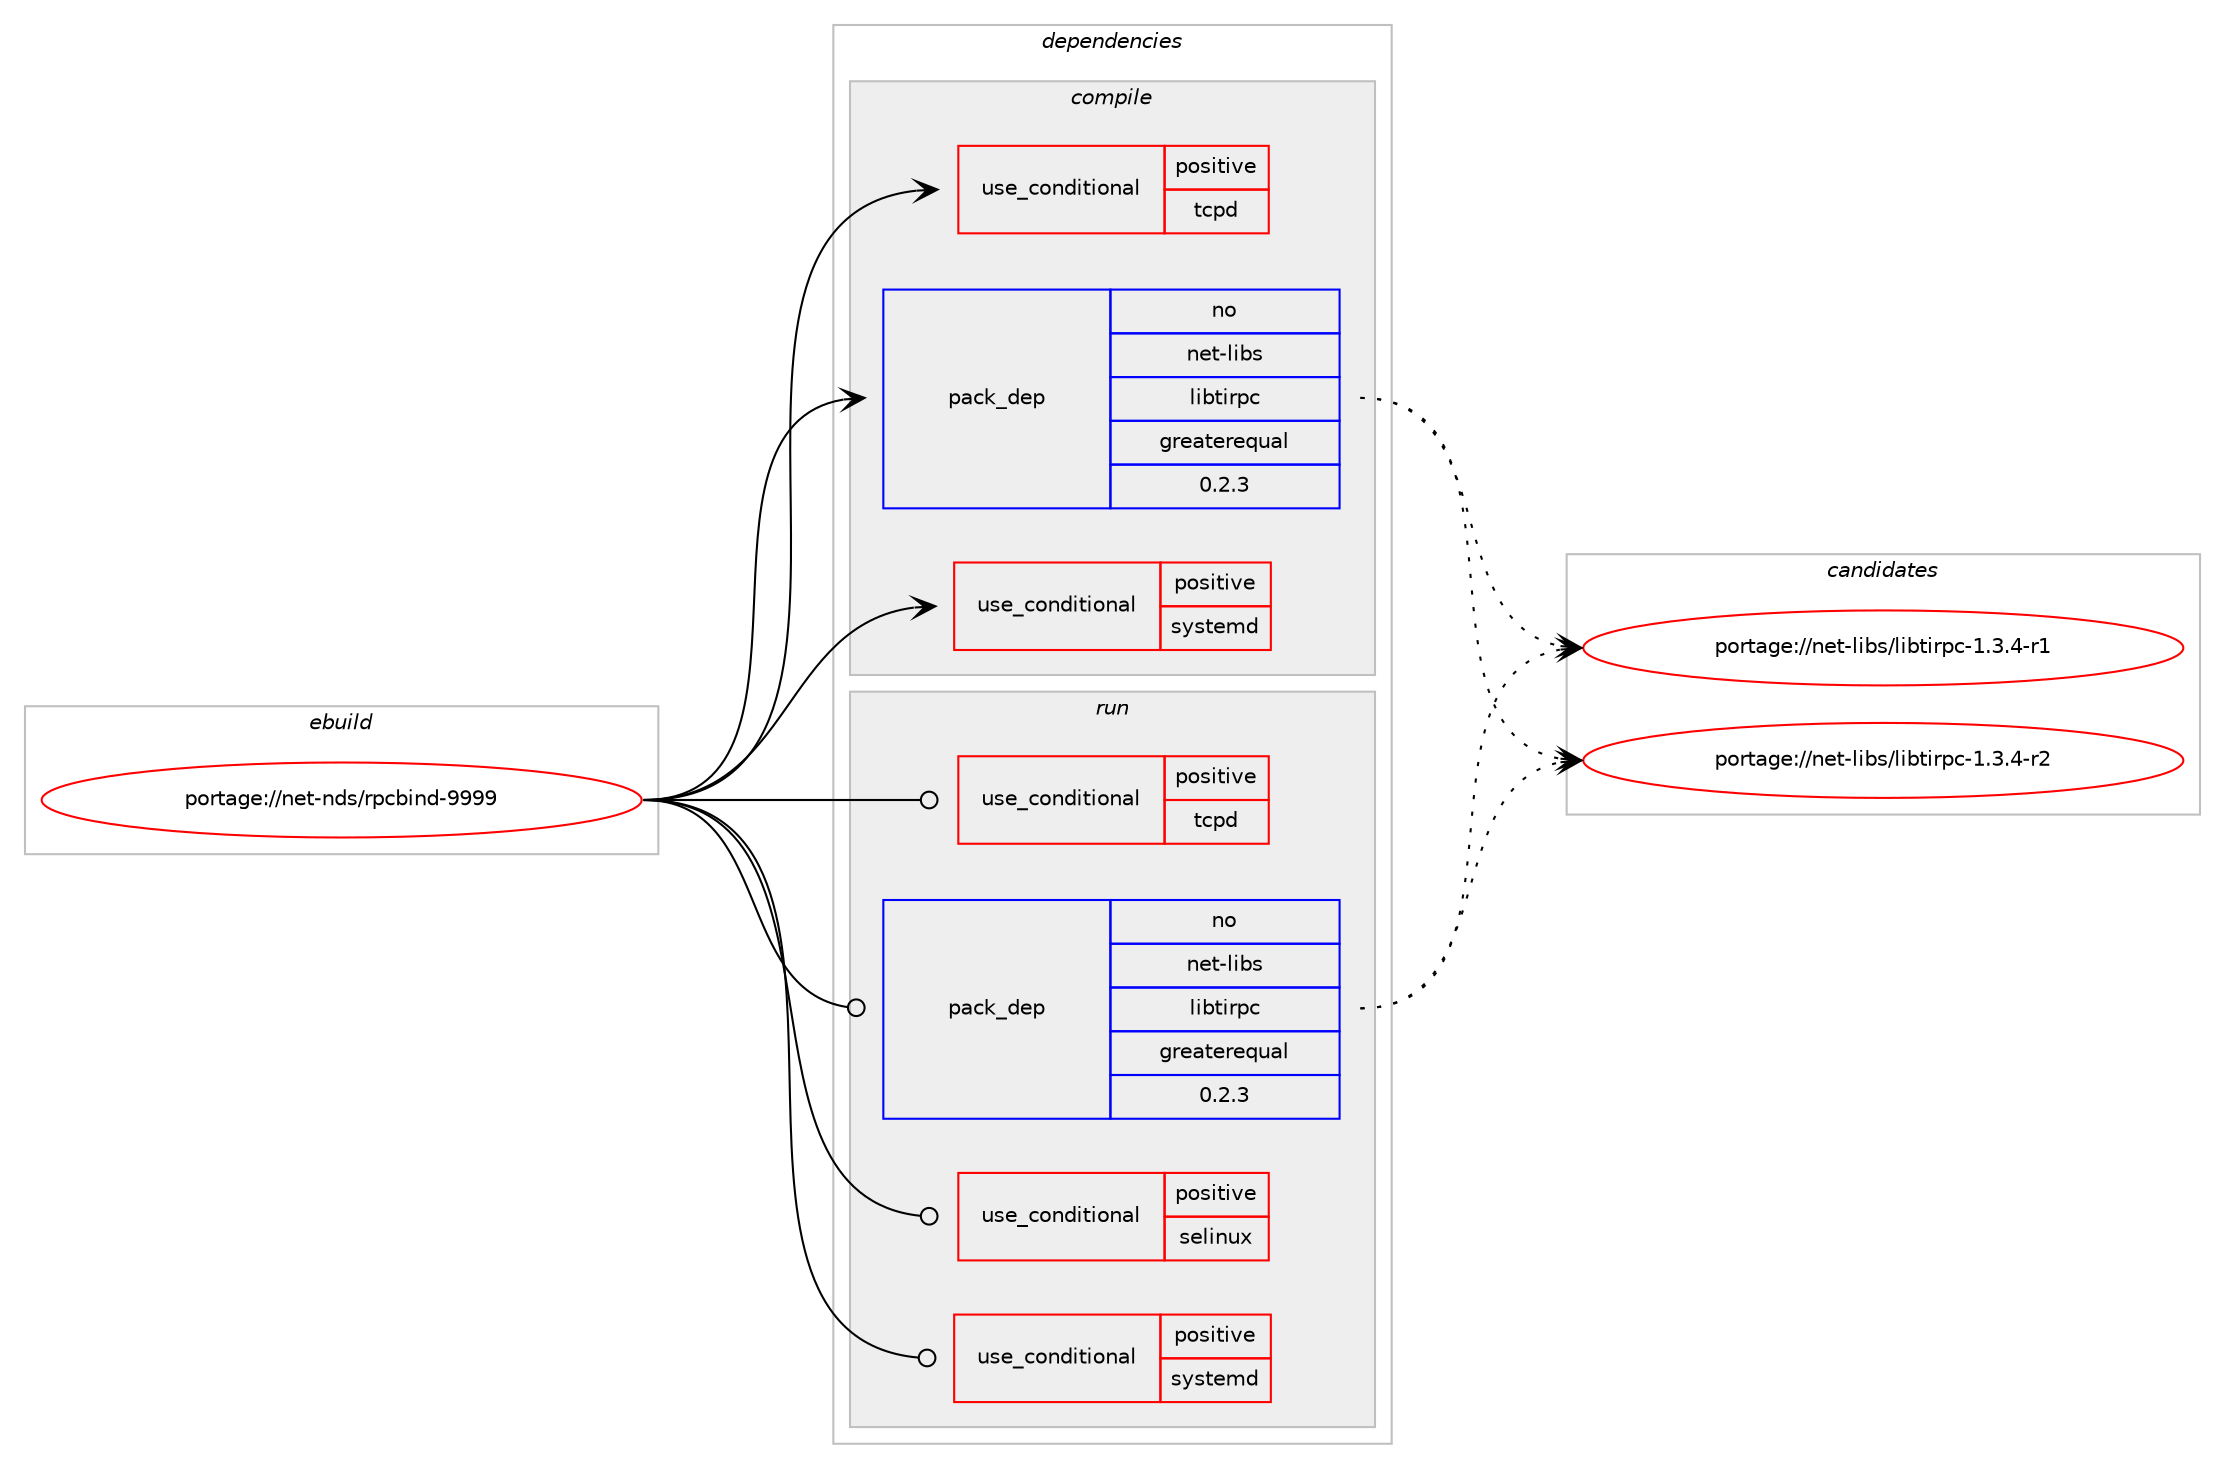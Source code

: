 digraph prolog {

# *************
# Graph options
# *************

newrank=true;
concentrate=true;
compound=true;
graph [rankdir=LR,fontname=Helvetica,fontsize=10,ranksep=1.5];#, ranksep=2.5, nodesep=0.2];
edge  [arrowhead=vee];
node  [fontname=Helvetica,fontsize=10];

# **********
# The ebuild
# **********

subgraph cluster_leftcol {
color=gray;
rank=same;
label=<<i>ebuild</i>>;
id [label="portage://net-nds/rpcbind-9999", color=red, width=4, href="../net-nds/rpcbind-9999.svg"];
}

# ****************
# The dependencies
# ****************

subgraph cluster_midcol {
color=gray;
label=<<i>dependencies</i>>;
subgraph cluster_compile {
fillcolor="#eeeeee";
style=filled;
label=<<i>compile</i>>;
subgraph cond97578 {
dependency192170 [label=<<TABLE BORDER="0" CELLBORDER="1" CELLSPACING="0" CELLPADDING="4"><TR><TD ROWSPAN="3" CELLPADDING="10">use_conditional</TD></TR><TR><TD>positive</TD></TR><TR><TD>systemd</TD></TR></TABLE>>, shape=none, color=red];
# *** BEGIN UNKNOWN DEPENDENCY TYPE (TODO) ***
# dependency192170 -> package_dependency(portage://net-nds/rpcbind-9999,install,no,sys-apps,systemd,none,[,,],any_same_slot,[])
# *** END UNKNOWN DEPENDENCY TYPE (TODO) ***

}
id:e -> dependency192170:w [weight=20,style="solid",arrowhead="vee"];
subgraph cond97579 {
dependency192171 [label=<<TABLE BORDER="0" CELLBORDER="1" CELLSPACING="0" CELLPADDING="4"><TR><TD ROWSPAN="3" CELLPADDING="10">use_conditional</TD></TR><TR><TD>positive</TD></TR><TR><TD>tcpd</TD></TR></TABLE>>, shape=none, color=red];
# *** BEGIN UNKNOWN DEPENDENCY TYPE (TODO) ***
# dependency192171 -> package_dependency(portage://net-nds/rpcbind-9999,install,no,sys-apps,tcp-wrappers,none,[,,],[],[])
# *** END UNKNOWN DEPENDENCY TYPE (TODO) ***

}
id:e -> dependency192171:w [weight=20,style="solid",arrowhead="vee"];
subgraph pack91914 {
dependency192172 [label=<<TABLE BORDER="0" CELLBORDER="1" CELLSPACING="0" CELLPADDING="4" WIDTH="220"><TR><TD ROWSPAN="6" CELLPADDING="30">pack_dep</TD></TR><TR><TD WIDTH="110">no</TD></TR><TR><TD>net-libs</TD></TR><TR><TD>libtirpc</TD></TR><TR><TD>greaterequal</TD></TR><TR><TD>0.2.3</TD></TR></TABLE>>, shape=none, color=blue];
}
id:e -> dependency192172:w [weight=20,style="solid",arrowhead="vee"];
}
subgraph cluster_compileandrun {
fillcolor="#eeeeee";
style=filled;
label=<<i>compile and run</i>>;
}
subgraph cluster_run {
fillcolor="#eeeeee";
style=filled;
label=<<i>run</i>>;
subgraph cond97580 {
dependency192173 [label=<<TABLE BORDER="0" CELLBORDER="1" CELLSPACING="0" CELLPADDING="4"><TR><TD ROWSPAN="3" CELLPADDING="10">use_conditional</TD></TR><TR><TD>positive</TD></TR><TR><TD>selinux</TD></TR></TABLE>>, shape=none, color=red];
# *** BEGIN UNKNOWN DEPENDENCY TYPE (TODO) ***
# dependency192173 -> package_dependency(portage://net-nds/rpcbind-9999,run,no,sec-policy,selinux-rpcbind,none,[,,],[],[])
# *** END UNKNOWN DEPENDENCY TYPE (TODO) ***

}
id:e -> dependency192173:w [weight=20,style="solid",arrowhead="odot"];
subgraph cond97581 {
dependency192174 [label=<<TABLE BORDER="0" CELLBORDER="1" CELLSPACING="0" CELLPADDING="4"><TR><TD ROWSPAN="3" CELLPADDING="10">use_conditional</TD></TR><TR><TD>positive</TD></TR><TR><TD>systemd</TD></TR></TABLE>>, shape=none, color=red];
# *** BEGIN UNKNOWN DEPENDENCY TYPE (TODO) ***
# dependency192174 -> package_dependency(portage://net-nds/rpcbind-9999,run,no,sys-apps,systemd,none,[,,],any_same_slot,[])
# *** END UNKNOWN DEPENDENCY TYPE (TODO) ***

}
id:e -> dependency192174:w [weight=20,style="solid",arrowhead="odot"];
subgraph cond97582 {
dependency192175 [label=<<TABLE BORDER="0" CELLBORDER="1" CELLSPACING="0" CELLPADDING="4"><TR><TD ROWSPAN="3" CELLPADDING="10">use_conditional</TD></TR><TR><TD>positive</TD></TR><TR><TD>tcpd</TD></TR></TABLE>>, shape=none, color=red];
# *** BEGIN UNKNOWN DEPENDENCY TYPE (TODO) ***
# dependency192175 -> package_dependency(portage://net-nds/rpcbind-9999,run,no,sys-apps,tcp-wrappers,none,[,,],[],[])
# *** END UNKNOWN DEPENDENCY TYPE (TODO) ***

}
id:e -> dependency192175:w [weight=20,style="solid",arrowhead="odot"];
subgraph pack91915 {
dependency192176 [label=<<TABLE BORDER="0" CELLBORDER="1" CELLSPACING="0" CELLPADDING="4" WIDTH="220"><TR><TD ROWSPAN="6" CELLPADDING="30">pack_dep</TD></TR><TR><TD WIDTH="110">no</TD></TR><TR><TD>net-libs</TD></TR><TR><TD>libtirpc</TD></TR><TR><TD>greaterequal</TD></TR><TR><TD>0.2.3</TD></TR></TABLE>>, shape=none, color=blue];
}
id:e -> dependency192176:w [weight=20,style="solid",arrowhead="odot"];
}
}

# **************
# The candidates
# **************

subgraph cluster_choices {
rank=same;
color=gray;
label=<<i>candidates</i>>;

subgraph choice91914 {
color=black;
nodesep=1;
choice11010111645108105981154710810598116105114112994549465146524511449 [label="portage://net-libs/libtirpc-1.3.4-r1", color=red, width=4,href="../net-libs/libtirpc-1.3.4-r1.svg"];
choice11010111645108105981154710810598116105114112994549465146524511450 [label="portage://net-libs/libtirpc-1.3.4-r2", color=red, width=4,href="../net-libs/libtirpc-1.3.4-r2.svg"];
dependency192172:e -> choice11010111645108105981154710810598116105114112994549465146524511449:w [style=dotted,weight="100"];
dependency192172:e -> choice11010111645108105981154710810598116105114112994549465146524511450:w [style=dotted,weight="100"];
}
subgraph choice91915 {
color=black;
nodesep=1;
choice11010111645108105981154710810598116105114112994549465146524511449 [label="portage://net-libs/libtirpc-1.3.4-r1", color=red, width=4,href="../net-libs/libtirpc-1.3.4-r1.svg"];
choice11010111645108105981154710810598116105114112994549465146524511450 [label="portage://net-libs/libtirpc-1.3.4-r2", color=red, width=4,href="../net-libs/libtirpc-1.3.4-r2.svg"];
dependency192176:e -> choice11010111645108105981154710810598116105114112994549465146524511449:w [style=dotted,weight="100"];
dependency192176:e -> choice11010111645108105981154710810598116105114112994549465146524511450:w [style=dotted,weight="100"];
}
}

}
